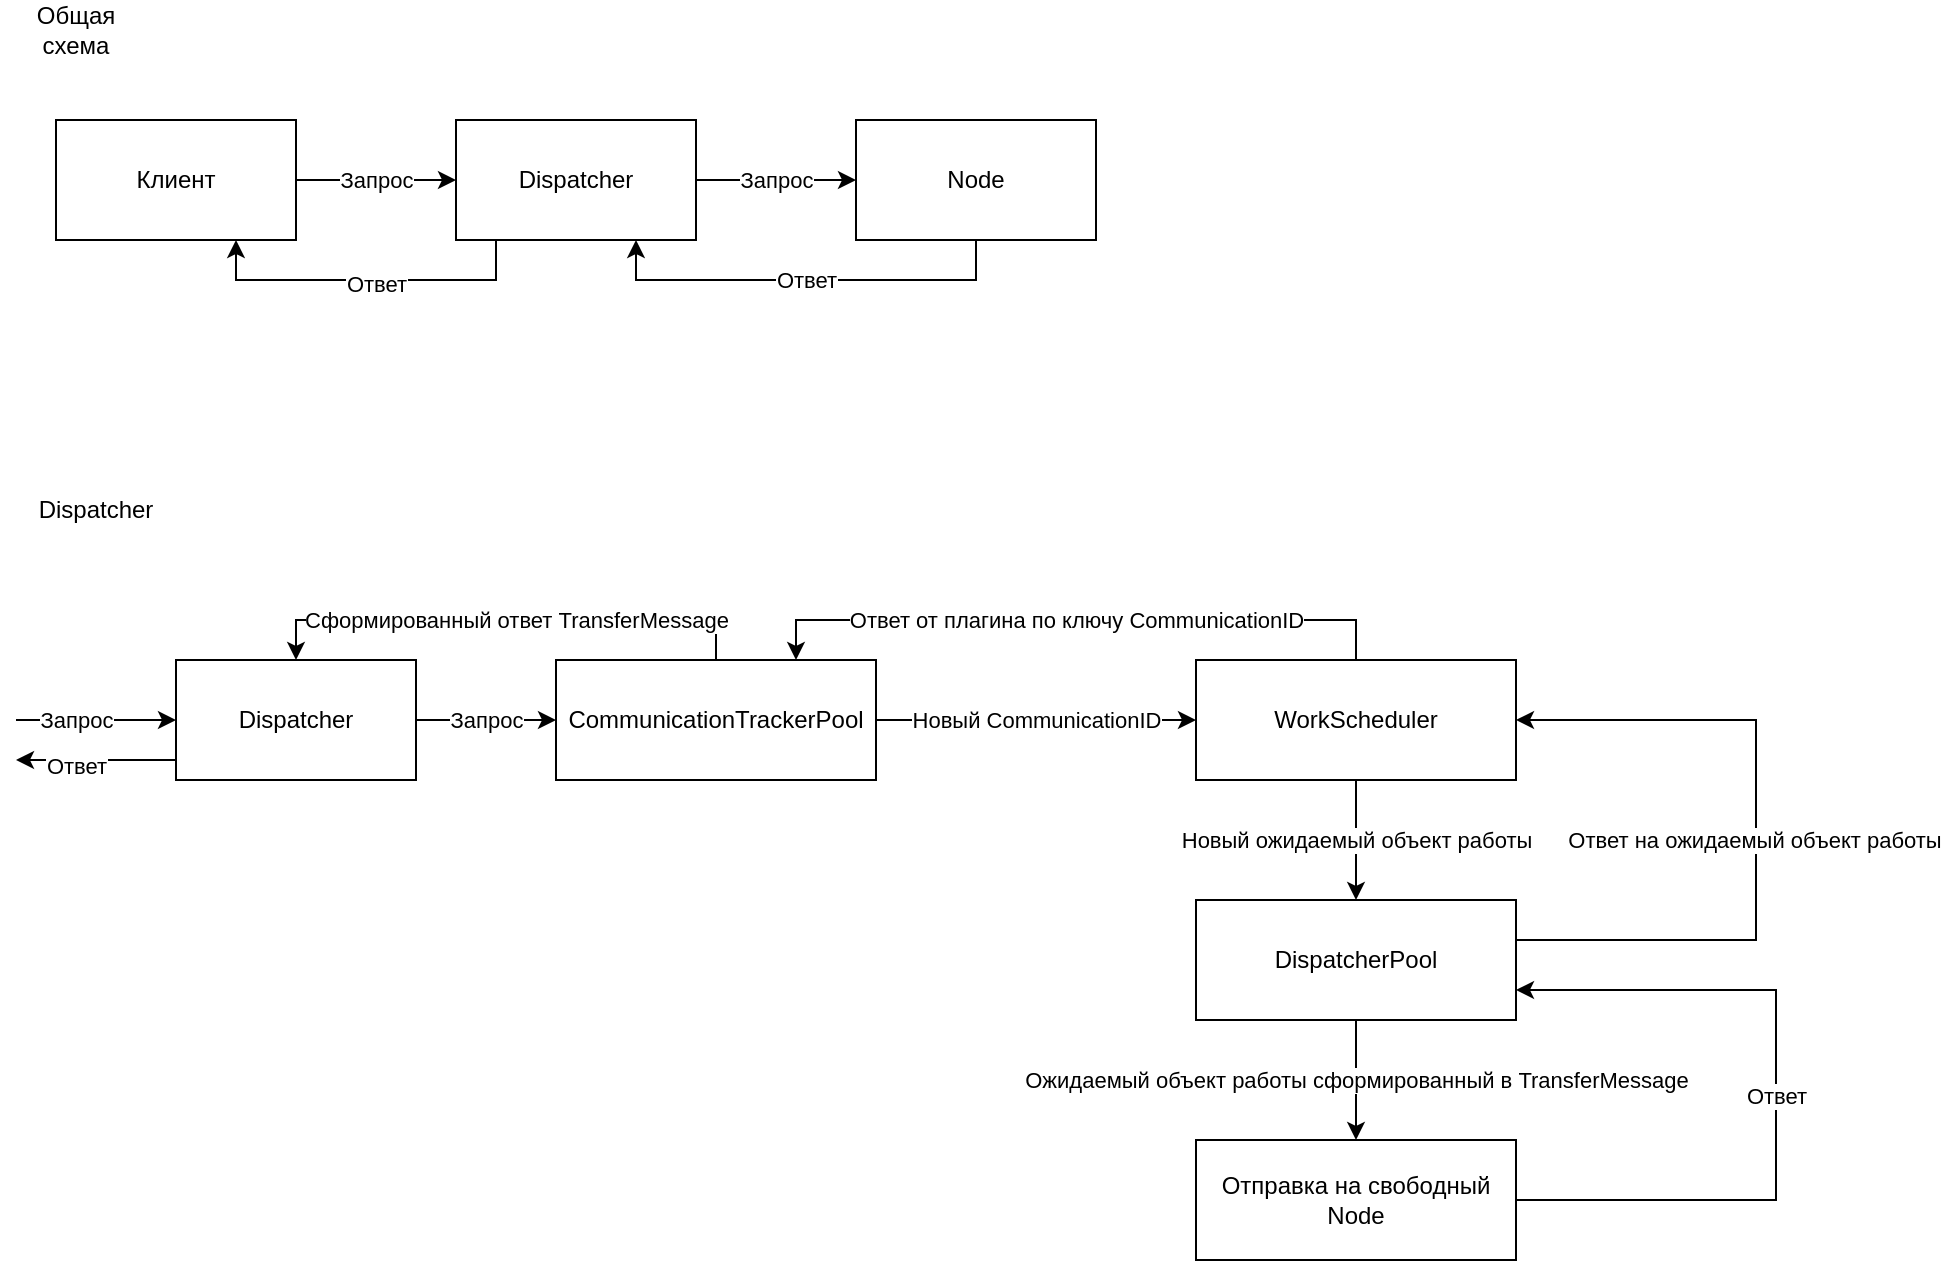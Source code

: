 <mxfile version="20.0.3" type="device"><diagram id="u5chve116SHgIAtIPL6j" name="Page-1"><mxGraphModel dx="1422" dy="794" grid="1" gridSize="10" guides="1" tooltips="1" connect="1" arrows="1" fold="1" page="1" pageScale="1" pageWidth="827" pageHeight="1169" math="0" shadow="0"><root><mxCell id="0"/><mxCell id="1" parent="0"/><mxCell id="zoYbtAnaowqjuA3qIANx-3" value="Запрос" style="edgeStyle=orthogonalEdgeStyle;rounded=0;orthogonalLoop=1;jettySize=auto;html=1;" edge="1" parent="1" source="zoYbtAnaowqjuA3qIANx-1" target="zoYbtAnaowqjuA3qIANx-2"><mxGeometry relative="1" as="geometry"/></mxCell><mxCell id="zoYbtAnaowqjuA3qIANx-1" value="Клиент" style="rounded=0;whiteSpace=wrap;html=1;" vertex="1" parent="1"><mxGeometry x="70" y="170" width="120" height="60" as="geometry"/></mxCell><mxCell id="zoYbtAnaowqjuA3qIANx-5" value="Запрос" style="edgeStyle=orthogonalEdgeStyle;rounded=0;orthogonalLoop=1;jettySize=auto;html=1;" edge="1" parent="1" source="zoYbtAnaowqjuA3qIANx-2" target="zoYbtAnaowqjuA3qIANx-4"><mxGeometry relative="1" as="geometry"/></mxCell><mxCell id="zoYbtAnaowqjuA3qIANx-11" value="" style="edgeStyle=orthogonalEdgeStyle;rounded=0;orthogonalLoop=1;jettySize=auto;html=1;entryX=0.75;entryY=1;entryDx=0;entryDy=0;" edge="1" parent="1" source="zoYbtAnaowqjuA3qIANx-2" target="zoYbtAnaowqjuA3qIANx-1"><mxGeometry relative="1" as="geometry"><mxPoint x="330" y="310" as="targetPoint"/><Array as="points"><mxPoint x="290" y="250"/><mxPoint x="160" y="250"/></Array></mxGeometry></mxCell><mxCell id="zoYbtAnaowqjuA3qIANx-12" value="Ответ" style="edgeLabel;html=1;align=center;verticalAlign=middle;resizable=0;points=[];" vertex="1" connectable="0" parent="zoYbtAnaowqjuA3qIANx-11"><mxGeometry x="-0.247" y="2" relative="1" as="geometry"><mxPoint x="-16" as="offset"/></mxGeometry></mxCell><mxCell id="zoYbtAnaowqjuA3qIANx-2" value="Dispatcher" style="rounded=0;whiteSpace=wrap;html=1;" vertex="1" parent="1"><mxGeometry x="270" y="170" width="120" height="60" as="geometry"/></mxCell><mxCell id="zoYbtAnaowqjuA3qIANx-9" value="Ответ" style="edgeStyle=orthogonalEdgeStyle;rounded=0;orthogonalLoop=1;jettySize=auto;html=1;entryX=0.75;entryY=1;entryDx=0;entryDy=0;" edge="1" parent="1" source="zoYbtAnaowqjuA3qIANx-4" target="zoYbtAnaowqjuA3qIANx-2"><mxGeometry relative="1" as="geometry"><mxPoint x="500" y="270" as="targetPoint"/><Array as="points"><mxPoint x="530" y="250"/><mxPoint x="360" y="250"/></Array></mxGeometry></mxCell><mxCell id="zoYbtAnaowqjuA3qIANx-4" value="Node" style="rounded=0;whiteSpace=wrap;html=1;" vertex="1" parent="1"><mxGeometry x="470" y="170" width="120" height="60" as="geometry"/></mxCell><mxCell id="zoYbtAnaowqjuA3qIANx-17" value="Запрос" style="edgeStyle=orthogonalEdgeStyle;rounded=0;orthogonalLoop=1;jettySize=auto;html=1;" edge="1" parent="1" source="zoYbtAnaowqjuA3qIANx-13" target="zoYbtAnaowqjuA3qIANx-16"><mxGeometry relative="1" as="geometry"/></mxCell><mxCell id="zoYbtAnaowqjuA3qIANx-35" value="" style="edgeStyle=orthogonalEdgeStyle;rounded=0;orthogonalLoop=1;jettySize=auto;html=1;exitX=0;exitY=0.75;exitDx=0;exitDy=0;" edge="1" parent="1" source="zoYbtAnaowqjuA3qIANx-13"><mxGeometry relative="1" as="geometry"><mxPoint x="50" y="490" as="targetPoint"/><Array as="points"><mxPoint x="130" y="490"/></Array></mxGeometry></mxCell><mxCell id="zoYbtAnaowqjuA3qIANx-36" value="Ответ" style="edgeLabel;html=1;align=center;verticalAlign=middle;resizable=0;points=[];" vertex="1" connectable="0" parent="zoYbtAnaowqjuA3qIANx-35"><mxGeometry x="-0.224" y="3" relative="1" as="geometry"><mxPoint x="-22" as="offset"/></mxGeometry></mxCell><mxCell id="zoYbtAnaowqjuA3qIANx-13" value="Dispatcher" style="rounded=0;whiteSpace=wrap;html=1;" vertex="1" parent="1"><mxGeometry x="130" y="440" width="120" height="60" as="geometry"/></mxCell><mxCell id="zoYbtAnaowqjuA3qIANx-14" value="" style="endArrow=classic;html=1;rounded=0;entryX=0;entryY=0.5;entryDx=0;entryDy=0;" edge="1" parent="1" target="zoYbtAnaowqjuA3qIANx-13"><mxGeometry width="50" height="50" relative="1" as="geometry"><mxPoint x="50" y="470" as="sourcePoint"/><mxPoint x="440" y="380" as="targetPoint"/></mxGeometry></mxCell><mxCell id="zoYbtAnaowqjuA3qIANx-15" value="Запрос" style="edgeLabel;html=1;align=center;verticalAlign=middle;resizable=0;points=[];" vertex="1" connectable="0" parent="zoYbtAnaowqjuA3qIANx-14"><mxGeometry x="-0.525" y="1" relative="1" as="geometry"><mxPoint x="11" y="1" as="offset"/></mxGeometry></mxCell><mxCell id="zoYbtAnaowqjuA3qIANx-19" value="Новый CommunicationID" style="edgeStyle=orthogonalEdgeStyle;rounded=0;orthogonalLoop=1;jettySize=auto;html=1;" edge="1" parent="1" source="zoYbtAnaowqjuA3qIANx-16" target="zoYbtAnaowqjuA3qIANx-18"><mxGeometry relative="1" as="geometry"/></mxCell><mxCell id="zoYbtAnaowqjuA3qIANx-32" value="" style="edgeStyle=orthogonalEdgeStyle;rounded=0;orthogonalLoop=1;jettySize=auto;html=1;entryX=0.5;entryY=0;entryDx=0;entryDy=0;" edge="1" parent="1" source="zoYbtAnaowqjuA3qIANx-16" target="zoYbtAnaowqjuA3qIANx-13"><mxGeometry relative="1" as="geometry"><mxPoint x="400" y="360" as="targetPoint"/><Array as="points"><mxPoint x="400" y="420"/><mxPoint x="190" y="420"/></Array></mxGeometry></mxCell><mxCell id="zoYbtAnaowqjuA3qIANx-33" value="Сформированный ответ TransferMessage" style="edgeLabel;html=1;align=center;verticalAlign=middle;resizable=0;points=[];" vertex="1" connectable="0" parent="zoYbtAnaowqjuA3qIANx-32"><mxGeometry x="-0.352" y="2" relative="1" as="geometry"><mxPoint x="-39" y="-2" as="offset"/></mxGeometry></mxCell><mxCell id="zoYbtAnaowqjuA3qIANx-16" value="CommunicationTrackerPool" style="rounded=0;whiteSpace=wrap;html=1;" vertex="1" parent="1"><mxGeometry x="320" y="440" width="160" height="60" as="geometry"/></mxCell><mxCell id="zoYbtAnaowqjuA3qIANx-21" value="Новый ожидаемый объект работы" style="edgeStyle=orthogonalEdgeStyle;rounded=0;orthogonalLoop=1;jettySize=auto;html=1;" edge="1" parent="1" source="zoYbtAnaowqjuA3qIANx-18" target="zoYbtAnaowqjuA3qIANx-20"><mxGeometry relative="1" as="geometry"/></mxCell><mxCell id="zoYbtAnaowqjuA3qIANx-30" value="Ответ от плагина по ключу CommunicationID" style="edgeStyle=orthogonalEdgeStyle;rounded=0;orthogonalLoop=1;jettySize=auto;html=1;entryX=0.75;entryY=0;entryDx=0;entryDy=0;" edge="1" parent="1" source="zoYbtAnaowqjuA3qIANx-18" target="zoYbtAnaowqjuA3qIANx-16"><mxGeometry relative="1" as="geometry"><mxPoint x="720" y="360" as="targetPoint"/><Array as="points"><mxPoint x="720" y="420"/><mxPoint x="440" y="420"/></Array></mxGeometry></mxCell><mxCell id="zoYbtAnaowqjuA3qIANx-18" value="WorkScheduler" style="rounded=0;whiteSpace=wrap;html=1;" vertex="1" parent="1"><mxGeometry x="640" y="440" width="160" height="60" as="geometry"/></mxCell><mxCell id="zoYbtAnaowqjuA3qIANx-23" value="Ожидаемый объект работы сформированный в TransferMessage" style="edgeStyle=orthogonalEdgeStyle;rounded=0;orthogonalLoop=1;jettySize=auto;html=1;" edge="1" parent="1" source="zoYbtAnaowqjuA3qIANx-20" target="zoYbtAnaowqjuA3qIANx-22"><mxGeometry relative="1" as="geometry"/></mxCell><mxCell id="zoYbtAnaowqjuA3qIANx-27" value="" style="edgeStyle=orthogonalEdgeStyle;rounded=0;orthogonalLoop=1;jettySize=auto;html=1;entryX=1;entryY=0.5;entryDx=0;entryDy=0;" edge="1" parent="1" source="zoYbtAnaowqjuA3qIANx-20" target="zoYbtAnaowqjuA3qIANx-18"><mxGeometry relative="1" as="geometry"><mxPoint x="880" y="590" as="targetPoint"/><Array as="points"><mxPoint x="920" y="580"/><mxPoint x="920" y="470"/></Array></mxGeometry></mxCell><mxCell id="zoYbtAnaowqjuA3qIANx-28" value="Ответ на ожидаемый объект работы" style="edgeLabel;html=1;align=center;verticalAlign=middle;resizable=0;points=[];" vertex="1" connectable="0" parent="zoYbtAnaowqjuA3qIANx-27"><mxGeometry x="0.133" y="1" relative="1" as="geometry"><mxPoint y="28" as="offset"/></mxGeometry></mxCell><mxCell id="zoYbtAnaowqjuA3qIANx-20" value="DispatcherPool" style="rounded=0;whiteSpace=wrap;html=1;" vertex="1" parent="1"><mxGeometry x="640" y="560" width="160" height="60" as="geometry"/></mxCell><mxCell id="zoYbtAnaowqjuA3qIANx-25" value="Ответ" style="edgeStyle=orthogonalEdgeStyle;rounded=0;orthogonalLoop=1;jettySize=auto;html=1;entryX=1;entryY=0.75;entryDx=0;entryDy=0;" edge="1" parent="1" source="zoYbtAnaowqjuA3qIANx-22" target="zoYbtAnaowqjuA3qIANx-20"><mxGeometry relative="1" as="geometry"><mxPoint x="970" y="710" as="targetPoint"/><Array as="points"><mxPoint x="930" y="710"/><mxPoint x="930" y="605"/></Array></mxGeometry></mxCell><mxCell id="zoYbtAnaowqjuA3qIANx-22" value="Отправка на свободный Node" style="whiteSpace=wrap;html=1;rounded=0;" vertex="1" parent="1"><mxGeometry x="640" y="680" width="160" height="60" as="geometry"/></mxCell><mxCell id="zoYbtAnaowqjuA3qIANx-37" value="Dispatcher" style="text;html=1;strokeColor=none;fillColor=none;align=center;verticalAlign=middle;whiteSpace=wrap;rounded=0;" vertex="1" parent="1"><mxGeometry x="60" y="350" width="60" height="30" as="geometry"/></mxCell><mxCell id="zoYbtAnaowqjuA3qIANx-38" value="Общая схема" style="text;html=1;strokeColor=none;fillColor=none;align=center;verticalAlign=middle;whiteSpace=wrap;rounded=0;" vertex="1" parent="1"><mxGeometry x="50" y="110" width="60" height="30" as="geometry"/></mxCell></root></mxGraphModel></diagram></mxfile>
